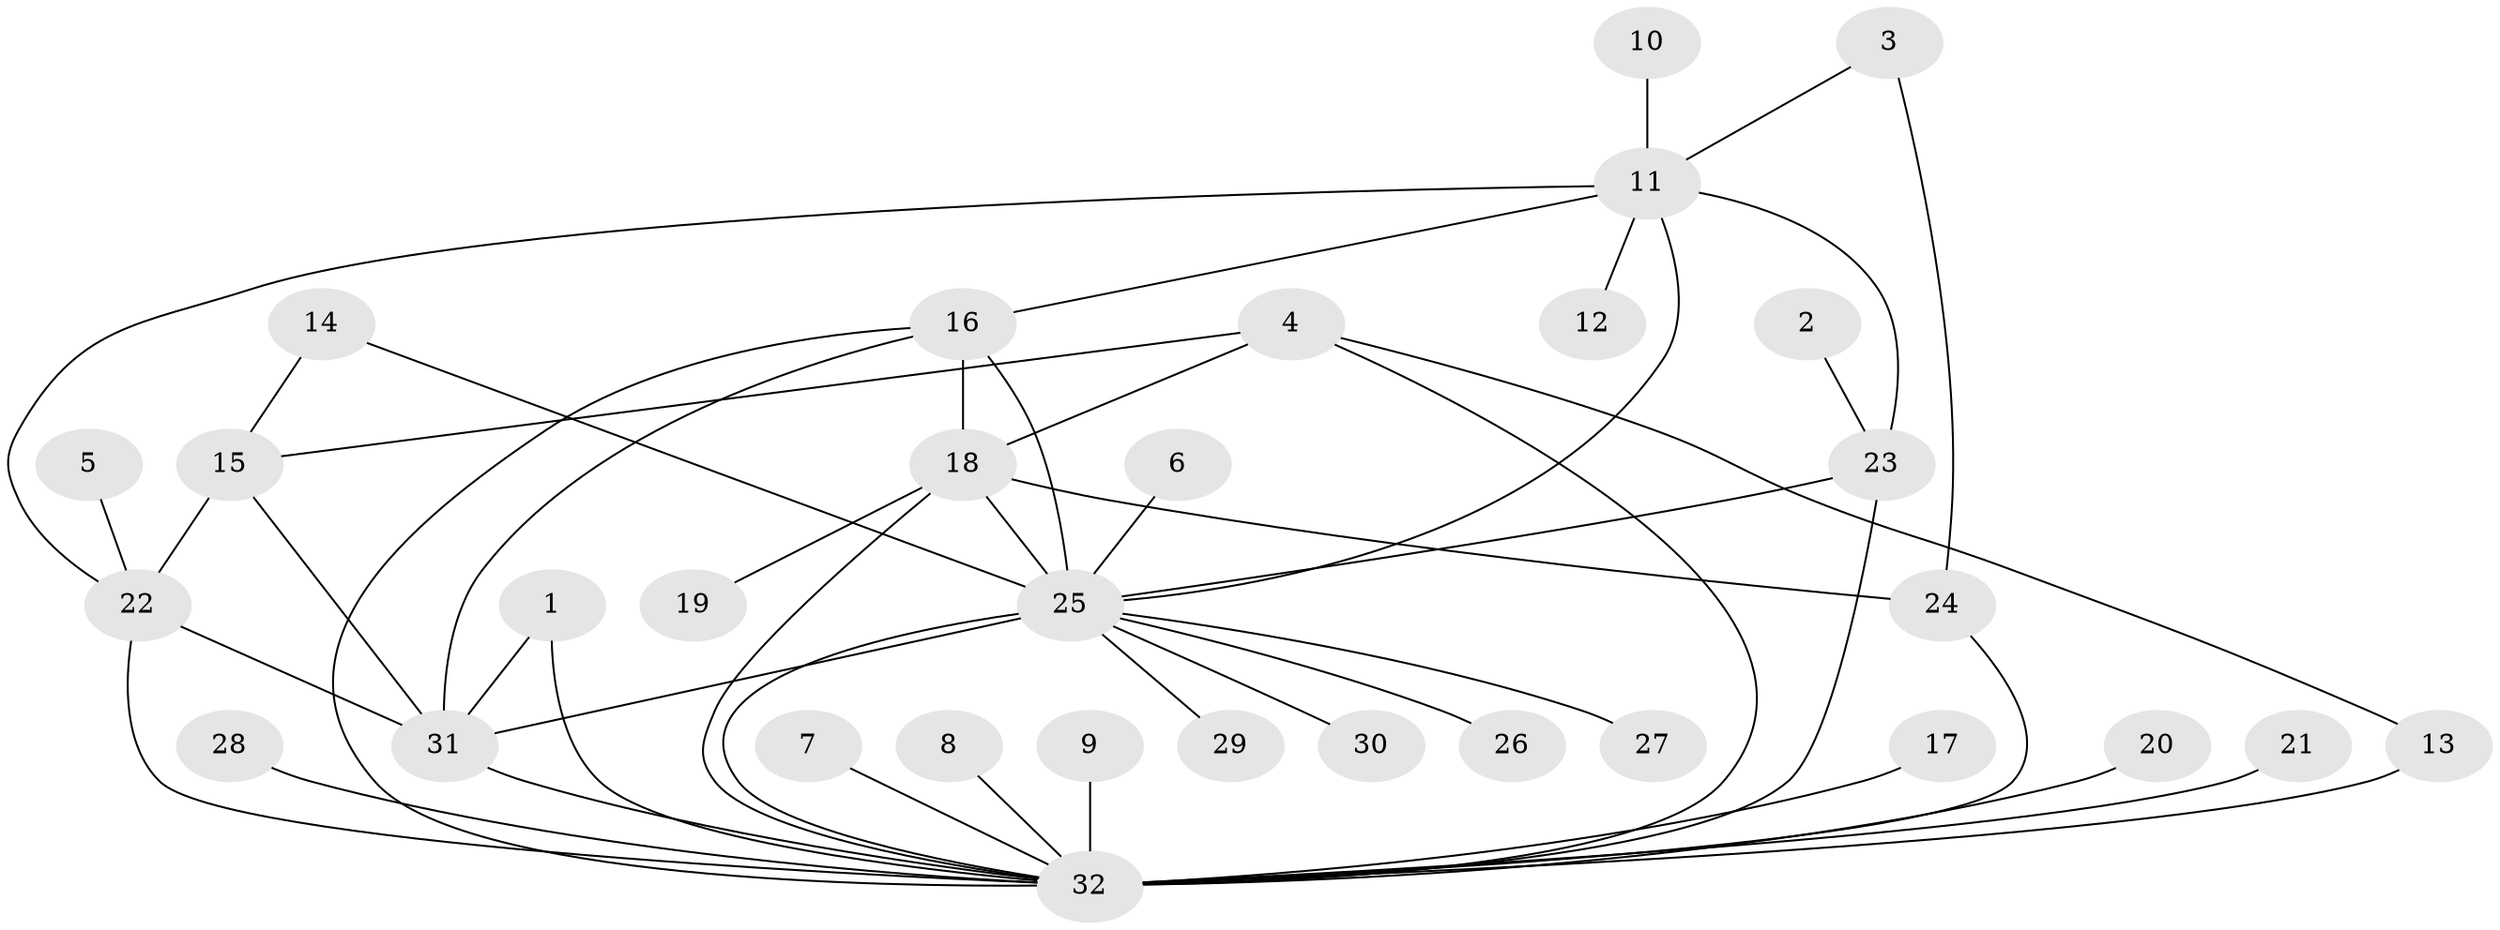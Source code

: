 // original degree distribution, {23: 0.03225806451612903, 2: 0.27419354838709675, 6: 0.06451612903225806, 8: 0.03225806451612903, 12: 0.016129032258064516, 1: 0.45161290322580644, 4: 0.03225806451612903, 7: 0.03225806451612903, 3: 0.06451612903225806}
// Generated by graph-tools (version 1.1) at 2025/36/03/04/25 23:36:56]
// undirected, 32 vertices, 49 edges
graph export_dot {
  node [color=gray90,style=filled];
  1;
  2;
  3;
  4;
  5;
  6;
  7;
  8;
  9;
  10;
  11;
  12;
  13;
  14;
  15;
  16;
  17;
  18;
  19;
  20;
  21;
  22;
  23;
  24;
  25;
  26;
  27;
  28;
  29;
  30;
  31;
  32;
  1 -- 31 [weight=1.0];
  1 -- 32 [weight=1.0];
  2 -- 23 [weight=1.0];
  3 -- 11 [weight=1.0];
  3 -- 24 [weight=1.0];
  4 -- 13 [weight=1.0];
  4 -- 15 [weight=1.0];
  4 -- 18 [weight=1.0];
  4 -- 32 [weight=1.0];
  5 -- 22 [weight=1.0];
  6 -- 25 [weight=1.0];
  7 -- 32 [weight=1.0];
  8 -- 32 [weight=1.0];
  9 -- 32 [weight=1.0];
  10 -- 11 [weight=1.0];
  11 -- 12 [weight=1.0];
  11 -- 16 [weight=1.0];
  11 -- 22 [weight=1.0];
  11 -- 23 [weight=1.0];
  11 -- 25 [weight=1.0];
  13 -- 32 [weight=3.0];
  14 -- 15 [weight=1.0];
  14 -- 25 [weight=1.0];
  15 -- 22 [weight=1.0];
  15 -- 31 [weight=1.0];
  16 -- 18 [weight=2.0];
  16 -- 25 [weight=2.0];
  16 -- 31 [weight=1.0];
  16 -- 32 [weight=1.0];
  17 -- 32 [weight=1.0];
  18 -- 19 [weight=1.0];
  18 -- 24 [weight=1.0];
  18 -- 25 [weight=2.0];
  18 -- 32 [weight=1.0];
  20 -- 32 [weight=1.0];
  21 -- 32 [weight=1.0];
  22 -- 31 [weight=2.0];
  22 -- 32 [weight=1.0];
  23 -- 25 [weight=1.0];
  23 -- 32 [weight=1.0];
  24 -- 32 [weight=2.0];
  25 -- 26 [weight=1.0];
  25 -- 27 [weight=1.0];
  25 -- 29 [weight=1.0];
  25 -- 30 [weight=1.0];
  25 -- 31 [weight=2.0];
  25 -- 32 [weight=2.0];
  28 -- 32 [weight=1.0];
  31 -- 32 [weight=1.0];
}
